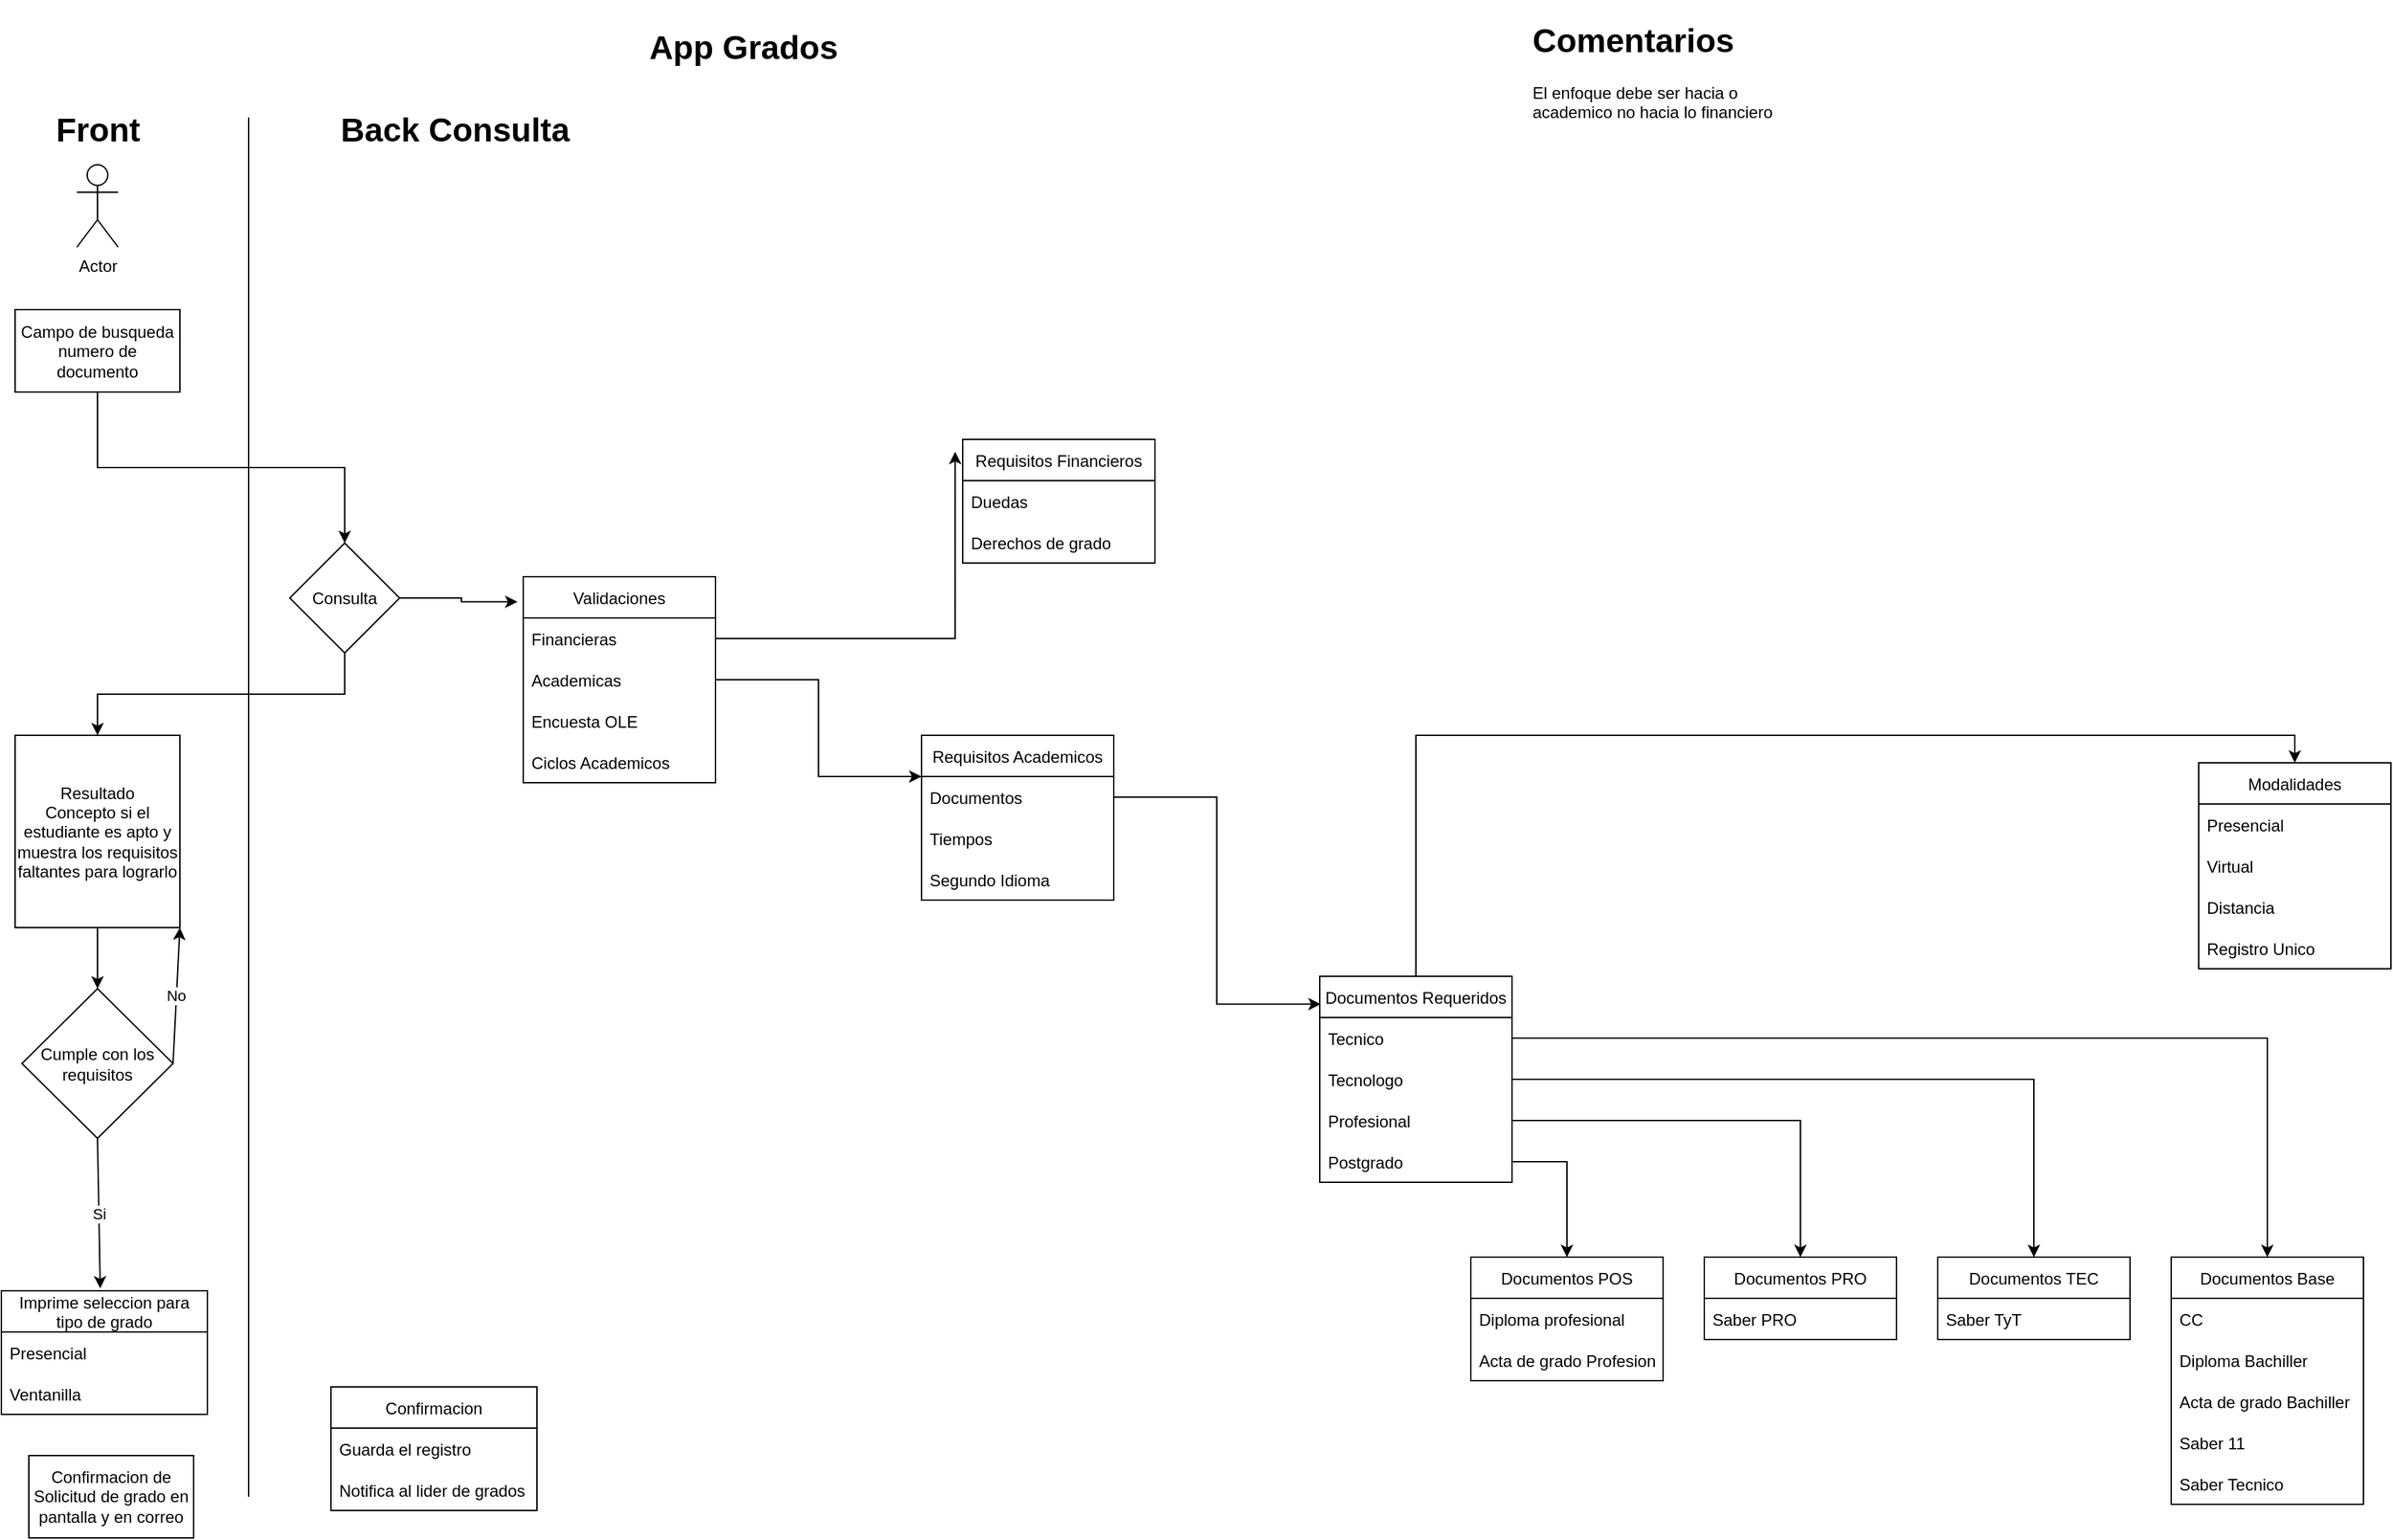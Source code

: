 <mxfile version="20.2.2" type="github">
  <diagram id="C5RBs43oDa-KdzZeNtuy" name="Idea Base">
    <mxGraphModel dx="1296" dy="767" grid="1" gridSize="10" guides="1" tooltips="1" connect="1" arrows="1" fold="1" page="1" pageScale="1" pageWidth="1100" pageHeight="850" math="0" shadow="0">
      <root>
        <mxCell id="WIyWlLk6GJQsqaUBKTNV-0" />
        <mxCell id="WIyWlLk6GJQsqaUBKTNV-1" parent="WIyWlLk6GJQsqaUBKTNV-0" />
        <mxCell id="KcrB79tQvXw1HkM2O3TV-0" style="edgeStyle=orthogonalEdgeStyle;rounded=0;orthogonalLoop=1;jettySize=auto;html=1;exitX=0.5;exitY=1;exitDx=0;exitDy=0;" parent="WIyWlLk6GJQsqaUBKTNV-1" source="KcrB79tQvXw1HkM2O3TV-1" target="KcrB79tQvXw1HkM2O3TV-6" edge="1">
          <mxGeometry relative="1" as="geometry" />
        </mxCell>
        <mxCell id="KcrB79tQvXw1HkM2O3TV-1" value="Campo de busqueda numero de documento" style="rounded=0;whiteSpace=wrap;html=1;" parent="WIyWlLk6GJQsqaUBKTNV-1" vertex="1">
          <mxGeometry x="20" y="225.5" width="120" height="60" as="geometry" />
        </mxCell>
        <mxCell id="KcrB79tQvXw1HkM2O3TV-2" value="" style="endArrow=none;html=1;rounded=0;" parent="WIyWlLk6GJQsqaUBKTNV-1" edge="1">
          <mxGeometry width="50" height="50" relative="1" as="geometry">
            <mxPoint x="190" y="1090" as="sourcePoint" />
            <mxPoint x="190" y="85.5" as="targetPoint" />
          </mxGeometry>
        </mxCell>
        <mxCell id="KcrB79tQvXw1HkM2O3TV-3" value="Front" style="text;strokeColor=none;fillColor=none;html=1;fontSize=24;fontStyle=1;verticalAlign=middle;align=center;" parent="WIyWlLk6GJQsqaUBKTNV-1" vertex="1">
          <mxGeometry x="30" y="74.5" width="100" height="40" as="geometry" />
        </mxCell>
        <mxCell id="wNGZm2kJI77TFzx6nnfm-2" style="edgeStyle=orthogonalEdgeStyle;rounded=0;orthogonalLoop=1;jettySize=auto;html=1;exitX=0.5;exitY=1;exitDx=0;exitDy=0;" edge="1" parent="WIyWlLk6GJQsqaUBKTNV-1" source="KcrB79tQvXw1HkM2O3TV-4" target="wNGZm2kJI77TFzx6nnfm-1">
          <mxGeometry relative="1" as="geometry" />
        </mxCell>
        <mxCell id="KcrB79tQvXw1HkM2O3TV-4" value="Resultado&lt;br&gt;Concepto si el estudiante es apto y muestra los requisitos faltantes para lograrlo&lt;br&gt;" style="rounded=0;whiteSpace=wrap;html=1;" parent="WIyWlLk6GJQsqaUBKTNV-1" vertex="1">
          <mxGeometry x="20" y="535.5" width="120" height="140" as="geometry" />
        </mxCell>
        <mxCell id="KcrB79tQvXw1HkM2O3TV-5" style="edgeStyle=orthogonalEdgeStyle;rounded=0;orthogonalLoop=1;jettySize=auto;html=1;exitX=0.5;exitY=1;exitDx=0;exitDy=0;entryX=0.5;entryY=0;entryDx=0;entryDy=0;" parent="WIyWlLk6GJQsqaUBKTNV-1" source="KcrB79tQvXw1HkM2O3TV-6" target="KcrB79tQvXw1HkM2O3TV-4" edge="1">
          <mxGeometry relative="1" as="geometry" />
        </mxCell>
        <mxCell id="wNGZm2kJI77TFzx6nnfm-21" style="edgeStyle=orthogonalEdgeStyle;rounded=0;orthogonalLoop=1;jettySize=auto;html=1;exitX=1;exitY=0.5;exitDx=0;exitDy=0;entryX=-0.03;entryY=0.122;entryDx=0;entryDy=0;entryPerimeter=0;" edge="1" parent="WIyWlLk6GJQsqaUBKTNV-1" source="KcrB79tQvXw1HkM2O3TV-6" target="KcrB79tQvXw1HkM2O3TV-9">
          <mxGeometry relative="1" as="geometry" />
        </mxCell>
        <mxCell id="KcrB79tQvXw1HkM2O3TV-6" value="Consulta" style="rhombus;whiteSpace=wrap;html=1;" parent="WIyWlLk6GJQsqaUBKTNV-1" vertex="1">
          <mxGeometry x="220" y="395.5" width="80" height="80" as="geometry" />
        </mxCell>
        <mxCell id="KcrB79tQvXw1HkM2O3TV-7" value="Back Consulta" style="text;strokeColor=none;fillColor=none;html=1;fontSize=24;fontStyle=1;verticalAlign=middle;align=center;" parent="WIyWlLk6GJQsqaUBKTNV-1" vertex="1">
          <mxGeometry x="240" y="74.5" width="200" height="40" as="geometry" />
        </mxCell>
        <mxCell id="KcrB79tQvXw1HkM2O3TV-8" value="App Grados" style="text;strokeColor=none;fillColor=none;html=1;fontSize=24;fontStyle=1;verticalAlign=middle;align=center;" parent="WIyWlLk6GJQsqaUBKTNV-1" vertex="1">
          <mxGeometry x="340" width="420" height="70" as="geometry" />
        </mxCell>
        <mxCell id="KcrB79tQvXw1HkM2O3TV-9" value="Validaciones" style="swimlane;fontStyle=0;childLayout=stackLayout;horizontal=1;startSize=30;horizontalStack=0;resizeParent=1;resizeParentMax=0;resizeLast=0;collapsible=1;marginBottom=0;" parent="WIyWlLk6GJQsqaUBKTNV-1" vertex="1">
          <mxGeometry x="390" y="420" width="140" height="150" as="geometry" />
        </mxCell>
        <mxCell id="KcrB79tQvXw1HkM2O3TV-10" value="Financieras" style="text;strokeColor=none;fillColor=none;align=left;verticalAlign=middle;spacingLeft=4;spacingRight=4;overflow=hidden;points=[[0,0.5],[1,0.5]];portConstraint=eastwest;rotatable=0;" parent="KcrB79tQvXw1HkM2O3TV-9" vertex="1">
          <mxGeometry y="30" width="140" height="30" as="geometry" />
        </mxCell>
        <mxCell id="KcrB79tQvXw1HkM2O3TV-11" value="Academicas" style="text;strokeColor=none;fillColor=none;align=left;verticalAlign=middle;spacingLeft=4;spacingRight=4;overflow=hidden;points=[[0,0.5],[1,0.5]];portConstraint=eastwest;rotatable=0;" parent="KcrB79tQvXw1HkM2O3TV-9" vertex="1">
          <mxGeometry y="60" width="140" height="30" as="geometry" />
        </mxCell>
        <mxCell id="KcrB79tQvXw1HkM2O3TV-12" value="Encuesta OLE" style="text;strokeColor=none;fillColor=none;align=left;verticalAlign=middle;spacingLeft=4;spacingRight=4;overflow=hidden;points=[[0,0.5],[1,0.5]];portConstraint=eastwest;rotatable=0;" parent="KcrB79tQvXw1HkM2O3TV-9" vertex="1">
          <mxGeometry y="90" width="140" height="30" as="geometry" />
        </mxCell>
        <mxCell id="KcrB79tQvXw1HkM2O3TV-13" value="Ciclos Academicos" style="text;strokeColor=none;fillColor=none;align=left;verticalAlign=middle;spacingLeft=4;spacingRight=4;overflow=hidden;points=[[0,0.5],[1,0.5]];portConstraint=eastwest;rotatable=0;" parent="KcrB79tQvXw1HkM2O3TV-9" vertex="1">
          <mxGeometry y="120" width="140" height="30" as="geometry" />
        </mxCell>
        <mxCell id="KcrB79tQvXw1HkM2O3TV-14" value="Actor" style="shape=umlActor;verticalLabelPosition=bottom;verticalAlign=top;html=1;outlineConnect=0;" parent="WIyWlLk6GJQsqaUBKTNV-1" vertex="1">
          <mxGeometry x="65" y="120" width="30" height="60" as="geometry" />
        </mxCell>
        <mxCell id="KcrB79tQvXw1HkM2O3TV-15" style="edgeStyle=orthogonalEdgeStyle;rounded=0;orthogonalLoop=1;jettySize=auto;html=1;exitX=0.5;exitY=0;exitDx=0;exitDy=0;entryX=0.5;entryY=0;entryDx=0;entryDy=0;" parent="WIyWlLk6GJQsqaUBKTNV-1" source="KcrB79tQvXw1HkM2O3TV-16" target="KcrB79tQvXw1HkM2O3TV-21" edge="1">
          <mxGeometry relative="1" as="geometry" />
        </mxCell>
        <mxCell id="KcrB79tQvXw1HkM2O3TV-16" value="Documentos Requeridos" style="swimlane;fontStyle=0;childLayout=stackLayout;horizontal=1;startSize=30;horizontalStack=0;resizeParent=1;resizeParentMax=0;resizeLast=0;collapsible=1;marginBottom=0;" parent="WIyWlLk6GJQsqaUBKTNV-1" vertex="1">
          <mxGeometry x="970" y="711" width="140" height="150" as="geometry" />
        </mxCell>
        <mxCell id="KcrB79tQvXw1HkM2O3TV-17" value="Tecnico" style="text;strokeColor=none;fillColor=none;align=left;verticalAlign=middle;spacingLeft=4;spacingRight=4;overflow=hidden;points=[[0,0.5],[1,0.5]];portConstraint=eastwest;rotatable=0;" parent="KcrB79tQvXw1HkM2O3TV-16" vertex="1">
          <mxGeometry y="30" width="140" height="30" as="geometry" />
        </mxCell>
        <mxCell id="KcrB79tQvXw1HkM2O3TV-18" value="Tecnologo" style="text;strokeColor=none;fillColor=none;align=left;verticalAlign=middle;spacingLeft=4;spacingRight=4;overflow=hidden;points=[[0,0.5],[1,0.5]];portConstraint=eastwest;rotatable=0;" parent="KcrB79tQvXw1HkM2O3TV-16" vertex="1">
          <mxGeometry y="60" width="140" height="30" as="geometry" />
        </mxCell>
        <mxCell id="KcrB79tQvXw1HkM2O3TV-19" value="Profesional" style="text;strokeColor=none;fillColor=none;align=left;verticalAlign=middle;spacingLeft=4;spacingRight=4;overflow=hidden;points=[[0,0.5],[1,0.5]];portConstraint=eastwest;rotatable=0;" parent="KcrB79tQvXw1HkM2O3TV-16" vertex="1">
          <mxGeometry y="90" width="140" height="30" as="geometry" />
        </mxCell>
        <mxCell id="KcrB79tQvXw1HkM2O3TV-20" value="Postgrado" style="text;strokeColor=none;fillColor=none;align=left;verticalAlign=middle;spacingLeft=4;spacingRight=4;overflow=hidden;points=[[0,0.5],[1,0.5]];portConstraint=eastwest;rotatable=0;" parent="KcrB79tQvXw1HkM2O3TV-16" vertex="1">
          <mxGeometry y="120" width="140" height="30" as="geometry" />
        </mxCell>
        <mxCell id="KcrB79tQvXw1HkM2O3TV-21" value="Modalidades" style="swimlane;fontStyle=0;childLayout=stackLayout;horizontal=1;startSize=30;horizontalStack=0;resizeParent=1;resizeParentMax=0;resizeLast=0;collapsible=1;marginBottom=0;" parent="WIyWlLk6GJQsqaUBKTNV-1" vertex="1">
          <mxGeometry x="1610" y="555.5" width="140" height="150" as="geometry" />
        </mxCell>
        <mxCell id="KcrB79tQvXw1HkM2O3TV-22" value="Presencial" style="text;strokeColor=none;fillColor=none;align=left;verticalAlign=middle;spacingLeft=4;spacingRight=4;overflow=hidden;points=[[0,0.5],[1,0.5]];portConstraint=eastwest;rotatable=0;" parent="KcrB79tQvXw1HkM2O3TV-21" vertex="1">
          <mxGeometry y="30" width="140" height="30" as="geometry" />
        </mxCell>
        <mxCell id="KcrB79tQvXw1HkM2O3TV-23" value="Virtual" style="text;strokeColor=none;fillColor=none;align=left;verticalAlign=middle;spacingLeft=4;spacingRight=4;overflow=hidden;points=[[0,0.5],[1,0.5]];portConstraint=eastwest;rotatable=0;" parent="KcrB79tQvXw1HkM2O3TV-21" vertex="1">
          <mxGeometry y="60" width="140" height="30" as="geometry" />
        </mxCell>
        <mxCell id="KcrB79tQvXw1HkM2O3TV-24" value="Distancia" style="text;strokeColor=none;fillColor=none;align=left;verticalAlign=middle;spacingLeft=4;spacingRight=4;overflow=hidden;points=[[0,0.5],[1,0.5]];portConstraint=eastwest;rotatable=0;" parent="KcrB79tQvXw1HkM2O3TV-21" vertex="1">
          <mxGeometry y="90" width="140" height="30" as="geometry" />
        </mxCell>
        <mxCell id="KcrB79tQvXw1HkM2O3TV-25" value="Registro Unico" style="text;strokeColor=none;fillColor=none;align=left;verticalAlign=middle;spacingLeft=4;spacingRight=4;overflow=hidden;points=[[0,0.5],[1,0.5]];portConstraint=eastwest;rotatable=0;" parent="KcrB79tQvXw1HkM2O3TV-21" vertex="1">
          <mxGeometry y="120" width="140" height="30" as="geometry" />
        </mxCell>
        <mxCell id="KcrB79tQvXw1HkM2O3TV-26" value="Documentos Base" style="swimlane;fontStyle=0;childLayout=stackLayout;horizontal=1;startSize=30;horizontalStack=0;resizeParent=1;resizeParentMax=0;resizeLast=0;collapsible=1;marginBottom=0;" parent="WIyWlLk6GJQsqaUBKTNV-1" vertex="1">
          <mxGeometry x="1590" y="915.5" width="140" height="180" as="geometry" />
        </mxCell>
        <mxCell id="KcrB79tQvXw1HkM2O3TV-27" value="CC" style="text;strokeColor=none;fillColor=none;align=left;verticalAlign=middle;spacingLeft=4;spacingRight=4;overflow=hidden;points=[[0,0.5],[1,0.5]];portConstraint=eastwest;rotatable=0;" parent="KcrB79tQvXw1HkM2O3TV-26" vertex="1">
          <mxGeometry y="30" width="140" height="30" as="geometry" />
        </mxCell>
        <mxCell id="KcrB79tQvXw1HkM2O3TV-28" value="Diploma Bachiller" style="text;strokeColor=none;fillColor=none;align=left;verticalAlign=middle;spacingLeft=4;spacingRight=4;overflow=hidden;points=[[0,0.5],[1,0.5]];portConstraint=eastwest;rotatable=0;" parent="KcrB79tQvXw1HkM2O3TV-26" vertex="1">
          <mxGeometry y="60" width="140" height="30" as="geometry" />
        </mxCell>
        <mxCell id="KcrB79tQvXw1HkM2O3TV-29" value="Acta de grado Bachiller" style="text;strokeColor=none;fillColor=none;align=left;verticalAlign=middle;spacingLeft=4;spacingRight=4;overflow=hidden;points=[[0,0.5],[1,0.5]];portConstraint=eastwest;rotatable=0;" parent="KcrB79tQvXw1HkM2O3TV-26" vertex="1">
          <mxGeometry y="90" width="140" height="30" as="geometry" />
        </mxCell>
        <mxCell id="KcrB79tQvXw1HkM2O3TV-30" value="Saber 11" style="text;strokeColor=none;fillColor=none;align=left;verticalAlign=middle;spacingLeft=4;spacingRight=4;overflow=hidden;points=[[0,0.5],[1,0.5]];portConstraint=eastwest;rotatable=0;" parent="KcrB79tQvXw1HkM2O3TV-26" vertex="1">
          <mxGeometry y="120" width="140" height="30" as="geometry" />
        </mxCell>
        <mxCell id="KcrB79tQvXw1HkM2O3TV-31" value="Saber Tecnico" style="text;strokeColor=none;fillColor=none;align=left;verticalAlign=middle;spacingLeft=4;spacingRight=4;overflow=hidden;points=[[0,0.5],[1,0.5]];portConstraint=eastwest;rotatable=0;" parent="KcrB79tQvXw1HkM2O3TV-26" vertex="1">
          <mxGeometry y="150" width="140" height="30" as="geometry" />
        </mxCell>
        <mxCell id="KcrB79tQvXw1HkM2O3TV-32" style="edgeStyle=orthogonalEdgeStyle;rounded=0;orthogonalLoop=1;jettySize=auto;html=1;exitX=1;exitY=0.5;exitDx=0;exitDy=0;" parent="WIyWlLk6GJQsqaUBKTNV-1" source="KcrB79tQvXw1HkM2O3TV-17" target="KcrB79tQvXw1HkM2O3TV-26" edge="1">
          <mxGeometry relative="1" as="geometry" />
        </mxCell>
        <mxCell id="KcrB79tQvXw1HkM2O3TV-33" value="Documentos TEC" style="swimlane;fontStyle=0;childLayout=stackLayout;horizontal=1;startSize=30;horizontalStack=0;resizeParent=1;resizeParentMax=0;resizeLast=0;collapsible=1;marginBottom=0;" parent="WIyWlLk6GJQsqaUBKTNV-1" vertex="1">
          <mxGeometry x="1420" y="915.5" width="140" height="60" as="geometry" />
        </mxCell>
        <mxCell id="KcrB79tQvXw1HkM2O3TV-34" value="Saber TyT" style="text;strokeColor=none;fillColor=none;align=left;verticalAlign=middle;spacingLeft=4;spacingRight=4;overflow=hidden;points=[[0,0.5],[1,0.5]];portConstraint=eastwest;rotatable=0;" parent="KcrB79tQvXw1HkM2O3TV-33" vertex="1">
          <mxGeometry y="30" width="140" height="30" as="geometry" />
        </mxCell>
        <mxCell id="KcrB79tQvXw1HkM2O3TV-35" value="Documentos PRO" style="swimlane;fontStyle=0;childLayout=stackLayout;horizontal=1;startSize=30;horizontalStack=0;resizeParent=1;resizeParentMax=0;resizeLast=0;collapsible=1;marginBottom=0;" parent="WIyWlLk6GJQsqaUBKTNV-1" vertex="1">
          <mxGeometry x="1250" y="915.5" width="140" height="60" as="geometry" />
        </mxCell>
        <mxCell id="KcrB79tQvXw1HkM2O3TV-36" value="Saber PRO" style="text;strokeColor=none;fillColor=none;align=left;verticalAlign=middle;spacingLeft=4;spacingRight=4;overflow=hidden;points=[[0,0.5],[1,0.5]];portConstraint=eastwest;rotatable=0;" parent="KcrB79tQvXw1HkM2O3TV-35" vertex="1">
          <mxGeometry y="30" width="140" height="30" as="geometry" />
        </mxCell>
        <mxCell id="KcrB79tQvXw1HkM2O3TV-37" value="Documentos POS" style="swimlane;fontStyle=0;childLayout=stackLayout;horizontal=1;startSize=30;horizontalStack=0;resizeParent=1;resizeParentMax=0;resizeLast=0;collapsible=1;marginBottom=0;" parent="WIyWlLk6GJQsqaUBKTNV-1" vertex="1">
          <mxGeometry x="1080" y="915.5" width="140" height="90" as="geometry" />
        </mxCell>
        <mxCell id="KcrB79tQvXw1HkM2O3TV-38" value="Diploma profesional" style="text;strokeColor=none;fillColor=none;align=left;verticalAlign=middle;spacingLeft=4;spacingRight=4;overflow=hidden;points=[[0,0.5],[1,0.5]];portConstraint=eastwest;rotatable=0;" parent="KcrB79tQvXw1HkM2O3TV-37" vertex="1">
          <mxGeometry y="30" width="140" height="30" as="geometry" />
        </mxCell>
        <mxCell id="KcrB79tQvXw1HkM2O3TV-39" value="Acta de grado Profesion" style="text;strokeColor=none;fillColor=none;align=left;verticalAlign=middle;spacingLeft=4;spacingRight=4;overflow=hidden;points=[[0,0.5],[1,0.5]];portConstraint=eastwest;rotatable=0;" parent="KcrB79tQvXw1HkM2O3TV-37" vertex="1">
          <mxGeometry y="60" width="140" height="30" as="geometry" />
        </mxCell>
        <mxCell id="KcrB79tQvXw1HkM2O3TV-40" style="edgeStyle=orthogonalEdgeStyle;rounded=0;orthogonalLoop=1;jettySize=auto;html=1;exitX=1;exitY=0.5;exitDx=0;exitDy=0;" parent="WIyWlLk6GJQsqaUBKTNV-1" source="KcrB79tQvXw1HkM2O3TV-18" target="KcrB79tQvXw1HkM2O3TV-33" edge="1">
          <mxGeometry relative="1" as="geometry" />
        </mxCell>
        <mxCell id="KcrB79tQvXw1HkM2O3TV-41" style="edgeStyle=orthogonalEdgeStyle;rounded=0;orthogonalLoop=1;jettySize=auto;html=1;exitX=1;exitY=0.5;exitDx=0;exitDy=0;entryX=0.5;entryY=0;entryDx=0;entryDy=0;" parent="WIyWlLk6GJQsqaUBKTNV-1" source="KcrB79tQvXw1HkM2O3TV-19" target="KcrB79tQvXw1HkM2O3TV-35" edge="1">
          <mxGeometry relative="1" as="geometry" />
        </mxCell>
        <mxCell id="KcrB79tQvXw1HkM2O3TV-42" style="edgeStyle=orthogonalEdgeStyle;rounded=0;orthogonalLoop=1;jettySize=auto;html=1;exitX=1;exitY=0.5;exitDx=0;exitDy=0;entryX=0.5;entryY=0;entryDx=0;entryDy=0;" parent="WIyWlLk6GJQsqaUBKTNV-1" source="KcrB79tQvXw1HkM2O3TV-20" target="KcrB79tQvXw1HkM2O3TV-37" edge="1">
          <mxGeometry relative="1" as="geometry" />
        </mxCell>
        <mxCell id="KcrB79tQvXw1HkM2O3TV-43" value="Requisitos Academicos" style="swimlane;fontStyle=0;childLayout=stackLayout;horizontal=1;startSize=30;horizontalStack=0;resizeParent=1;resizeParentMax=0;resizeLast=0;collapsible=1;marginBottom=0;" parent="WIyWlLk6GJQsqaUBKTNV-1" vertex="1">
          <mxGeometry x="680" y="535.5" width="140" height="120" as="geometry" />
        </mxCell>
        <mxCell id="KcrB79tQvXw1HkM2O3TV-44" value="Documentos" style="text;strokeColor=none;fillColor=none;align=left;verticalAlign=middle;spacingLeft=4;spacingRight=4;overflow=hidden;points=[[0,0.5],[1,0.5]];portConstraint=eastwest;rotatable=0;" parent="KcrB79tQvXw1HkM2O3TV-43" vertex="1">
          <mxGeometry y="30" width="140" height="30" as="geometry" />
        </mxCell>
        <mxCell id="KcrB79tQvXw1HkM2O3TV-45" value="Tiempos" style="text;strokeColor=none;fillColor=none;align=left;verticalAlign=middle;spacingLeft=4;spacingRight=4;overflow=hidden;points=[[0,0.5],[1,0.5]];portConstraint=eastwest;rotatable=0;" parent="KcrB79tQvXw1HkM2O3TV-43" vertex="1">
          <mxGeometry y="60" width="140" height="30" as="geometry" />
        </mxCell>
        <mxCell id="KcrB79tQvXw1HkM2O3TV-46" value="Segundo Idioma" style="text;strokeColor=none;fillColor=none;align=left;verticalAlign=middle;spacingLeft=4;spacingRight=4;overflow=hidden;points=[[0,0.5],[1,0.5]];portConstraint=eastwest;rotatable=0;" parent="KcrB79tQvXw1HkM2O3TV-43" vertex="1">
          <mxGeometry y="90" width="140" height="30" as="geometry" />
        </mxCell>
        <mxCell id="KcrB79tQvXw1HkM2O3TV-47" style="edgeStyle=orthogonalEdgeStyle;rounded=0;orthogonalLoop=1;jettySize=auto;html=1;exitX=1;exitY=0.5;exitDx=0;exitDy=0;entryX=0;entryY=0.25;entryDx=0;entryDy=0;" parent="WIyWlLk6GJQsqaUBKTNV-1" source="KcrB79tQvXw1HkM2O3TV-11" target="KcrB79tQvXw1HkM2O3TV-43" edge="1">
          <mxGeometry relative="1" as="geometry" />
        </mxCell>
        <mxCell id="KcrB79tQvXw1HkM2O3TV-48" style="edgeStyle=orthogonalEdgeStyle;rounded=0;orthogonalLoop=1;jettySize=auto;html=1;exitX=1;exitY=0.5;exitDx=0;exitDy=0;entryX=0.005;entryY=0.135;entryDx=0;entryDy=0;entryPerimeter=0;" parent="WIyWlLk6GJQsqaUBKTNV-1" source="KcrB79tQvXw1HkM2O3TV-44" target="KcrB79tQvXw1HkM2O3TV-16" edge="1">
          <mxGeometry relative="1" as="geometry" />
        </mxCell>
        <mxCell id="KcrB79tQvXw1HkM2O3TV-49" value="Requisitos Financieros" style="swimlane;fontStyle=0;childLayout=stackLayout;horizontal=1;startSize=30;horizontalStack=0;resizeParent=1;resizeParentMax=0;resizeLast=0;collapsible=1;marginBottom=0;" parent="WIyWlLk6GJQsqaUBKTNV-1" vertex="1">
          <mxGeometry x="710" y="320" width="140" height="90" as="geometry" />
        </mxCell>
        <mxCell id="KcrB79tQvXw1HkM2O3TV-50" value="Duedas " style="text;strokeColor=none;fillColor=none;align=left;verticalAlign=middle;spacingLeft=4;spacingRight=4;overflow=hidden;points=[[0,0.5],[1,0.5]];portConstraint=eastwest;rotatable=0;" parent="KcrB79tQvXw1HkM2O3TV-49" vertex="1">
          <mxGeometry y="30" width="140" height="30" as="geometry" />
        </mxCell>
        <mxCell id="wNGZm2kJI77TFzx6nnfm-16" value="Derechos de grado" style="text;strokeColor=none;fillColor=none;align=left;verticalAlign=middle;spacingLeft=4;spacingRight=4;overflow=hidden;points=[[0,0.5],[1,0.5]];portConstraint=eastwest;rotatable=0;" vertex="1" parent="KcrB79tQvXw1HkM2O3TV-49">
          <mxGeometry y="60" width="140" height="30" as="geometry" />
        </mxCell>
        <mxCell id="KcrB79tQvXw1HkM2O3TV-52" style="edgeStyle=orthogonalEdgeStyle;rounded=0;orthogonalLoop=1;jettySize=auto;html=1;exitX=1;exitY=0.5;exitDx=0;exitDy=0;entryX=-0.039;entryY=0.1;entryDx=0;entryDy=0;entryPerimeter=0;" parent="WIyWlLk6GJQsqaUBKTNV-1" source="KcrB79tQvXw1HkM2O3TV-10" target="KcrB79tQvXw1HkM2O3TV-49" edge="1">
          <mxGeometry relative="1" as="geometry" />
        </mxCell>
        <mxCell id="wNGZm2kJI77TFzx6nnfm-0" value="&lt;h1&gt;Comentarios&lt;/h1&gt;&lt;p&gt;El enfoque debe ser hacia o academico no hacia lo financiero&lt;/p&gt;&lt;p&gt;&lt;br&gt;&lt;/p&gt;" style="text;html=1;strokeColor=none;fillColor=none;spacing=5;spacingTop=-20;whiteSpace=wrap;overflow=hidden;rounded=0;" vertex="1" parent="WIyWlLk6GJQsqaUBKTNV-1">
          <mxGeometry x="1120" y="10" width="190" height="120" as="geometry" />
        </mxCell>
        <mxCell id="wNGZm2kJI77TFzx6nnfm-1" value="Cumple con los requisitos" style="rhombus;whiteSpace=wrap;html=1;" vertex="1" parent="WIyWlLk6GJQsqaUBKTNV-1">
          <mxGeometry x="25" y="720" width="110" height="109" as="geometry" />
        </mxCell>
        <mxCell id="wNGZm2kJI77TFzx6nnfm-4" value="" style="endArrow=classic;html=1;rounded=0;exitX=0.5;exitY=1;exitDx=0;exitDy=0;entryX=0.48;entryY=-0.019;entryDx=0;entryDy=0;entryPerimeter=0;" edge="1" parent="WIyWlLk6GJQsqaUBKTNV-1" source="wNGZm2kJI77TFzx6nnfm-1" target="wNGZm2kJI77TFzx6nnfm-7">
          <mxGeometry relative="1" as="geometry">
            <mxPoint x="210" y="890" as="sourcePoint" />
            <mxPoint x="120" y="930" as="targetPoint" />
          </mxGeometry>
        </mxCell>
        <mxCell id="wNGZm2kJI77TFzx6nnfm-5" value="Si" style="edgeLabel;resizable=0;html=1;align=center;verticalAlign=middle;" connectable="0" vertex="1" parent="wNGZm2kJI77TFzx6nnfm-4">
          <mxGeometry relative="1" as="geometry" />
        </mxCell>
        <mxCell id="wNGZm2kJI77TFzx6nnfm-7" value="Imprime seleccion para &#xa;tipo de grado" style="swimlane;fontStyle=0;childLayout=stackLayout;horizontal=1;startSize=30;horizontalStack=0;resizeParent=1;resizeParentMax=0;resizeLast=0;collapsible=1;marginBottom=0;" vertex="1" parent="WIyWlLk6GJQsqaUBKTNV-1">
          <mxGeometry x="10" y="940" width="150" height="90" as="geometry" />
        </mxCell>
        <mxCell id="wNGZm2kJI77TFzx6nnfm-8" value="Presencial" style="text;strokeColor=none;fillColor=none;align=left;verticalAlign=middle;spacingLeft=4;spacingRight=4;overflow=hidden;points=[[0,0.5],[1,0.5]];portConstraint=eastwest;rotatable=0;" vertex="1" parent="wNGZm2kJI77TFzx6nnfm-7">
          <mxGeometry y="30" width="150" height="30" as="geometry" />
        </mxCell>
        <mxCell id="wNGZm2kJI77TFzx6nnfm-9" value="Ventanilla" style="text;strokeColor=none;fillColor=none;align=left;verticalAlign=middle;spacingLeft=4;spacingRight=4;overflow=hidden;points=[[0,0.5],[1,0.5]];portConstraint=eastwest;rotatable=0;" vertex="1" parent="wNGZm2kJI77TFzx6nnfm-7">
          <mxGeometry y="60" width="150" height="30" as="geometry" />
        </mxCell>
        <mxCell id="wNGZm2kJI77TFzx6nnfm-12" value="No" style="endArrow=classic;html=1;rounded=0;exitX=1;exitY=0.5;exitDx=0;exitDy=0;entryX=1;entryY=1;entryDx=0;entryDy=0;" edge="1" parent="WIyWlLk6GJQsqaUBKTNV-1" source="wNGZm2kJI77TFzx6nnfm-1" target="KcrB79tQvXw1HkM2O3TV-4">
          <mxGeometry relative="1" as="geometry">
            <mxPoint x="170" y="780" as="sourcePoint" />
            <mxPoint x="210.4" y="889.29" as="targetPoint" />
          </mxGeometry>
        </mxCell>
        <mxCell id="wNGZm2kJI77TFzx6nnfm-15" value="Confirmacion de Solicitud de grado en pantalla y en correo" style="rounded=0;whiteSpace=wrap;html=1;" vertex="1" parent="WIyWlLk6GJQsqaUBKTNV-1">
          <mxGeometry x="30" y="1060" width="120" height="60" as="geometry" />
        </mxCell>
        <mxCell id="wNGZm2kJI77TFzx6nnfm-17" value="Confirmacion" style="swimlane;fontStyle=0;childLayout=stackLayout;horizontal=1;startSize=30;horizontalStack=0;resizeParent=1;resizeParentMax=0;resizeLast=0;collapsible=1;marginBottom=0;" vertex="1" parent="WIyWlLk6GJQsqaUBKTNV-1">
          <mxGeometry x="250" y="1010" width="150" height="90" as="geometry" />
        </mxCell>
        <mxCell id="wNGZm2kJI77TFzx6nnfm-18" value="Guarda el registro" style="text;strokeColor=none;fillColor=none;align=left;verticalAlign=middle;spacingLeft=4;spacingRight=4;overflow=hidden;points=[[0,0.5],[1,0.5]];portConstraint=eastwest;rotatable=0;" vertex="1" parent="wNGZm2kJI77TFzx6nnfm-17">
          <mxGeometry y="30" width="150" height="30" as="geometry" />
        </mxCell>
        <mxCell id="wNGZm2kJI77TFzx6nnfm-19" value="Notifica al lider de grados" style="text;strokeColor=none;fillColor=none;align=left;verticalAlign=middle;spacingLeft=4;spacingRight=4;overflow=hidden;points=[[0,0.5],[1,0.5]];portConstraint=eastwest;rotatable=0;" vertex="1" parent="wNGZm2kJI77TFzx6nnfm-17">
          <mxGeometry y="60" width="150" height="30" as="geometry" />
        </mxCell>
      </root>
    </mxGraphModel>
  </diagram>
</mxfile>
